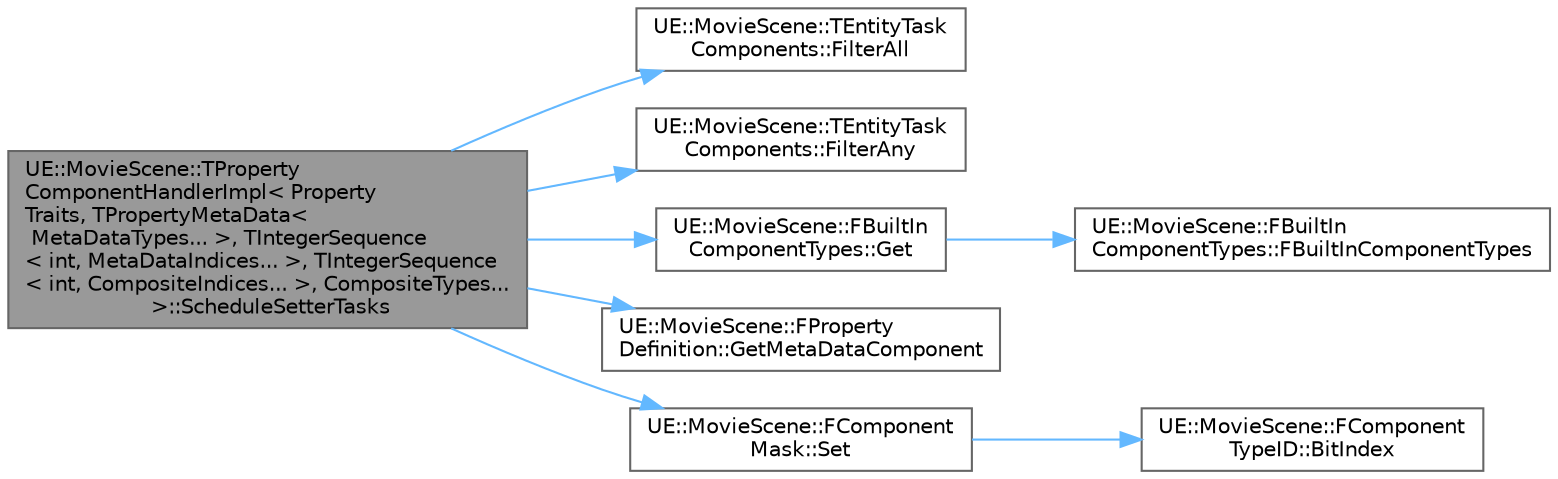 digraph "UE::MovieScene::TPropertyComponentHandlerImpl&lt; PropertyTraits, TPropertyMetaData&lt; MetaDataTypes... &gt;, TIntegerSequence&lt; int, MetaDataIndices... &gt;, TIntegerSequence&lt; int, CompositeIndices... &gt;, CompositeTypes... &gt;::ScheduleSetterTasks"
{
 // INTERACTIVE_SVG=YES
 // LATEX_PDF_SIZE
  bgcolor="transparent";
  edge [fontname=Helvetica,fontsize=10,labelfontname=Helvetica,labelfontsize=10];
  node [fontname=Helvetica,fontsize=10,shape=box,height=0.2,width=0.4];
  rankdir="LR";
  Node1 [id="Node000001",label="UE::MovieScene::TProperty\lComponentHandlerImpl\< Property\lTraits, TPropertyMetaData\<\l MetaDataTypes... \>, TIntegerSequence\l\< int, MetaDataIndices... \>, TIntegerSequence\l\< int, CompositeIndices... \>, CompositeTypes...\l \>::ScheduleSetterTasks",height=0.2,width=0.4,color="gray40", fillcolor="grey60", style="filled", fontcolor="black",tooltip="Dispatch tasks that apply any entity that matches this property type to their final values."];
  Node1 -> Node2 [id="edge1_Node000001_Node000002",color="steelblue1",style="solid",tooltip=" "];
  Node2 [id="Node000002",label="UE::MovieScene::TEntityTask\lComponents::FilterAll",height=0.2,width=0.4,color="grey40", fillcolor="white", style="filled",URL="$d2/d13/structUE_1_1MovieScene_1_1TEntityTaskComponents.html#ab5b606df493faedde27ae3a7694a3e17",tooltip="Constrain this task to only run for entities that have all the specified components or tags."];
  Node1 -> Node3 [id="edge2_Node000001_Node000003",color="steelblue1",style="solid",tooltip=" "];
  Node3 [id="Node000003",label="UE::MovieScene::TEntityTask\lComponents::FilterAny",height=0.2,width=0.4,color="grey40", fillcolor="white", style="filled",URL="$d2/d13/structUE_1_1MovieScene_1_1TEntityTaskComponents.html#a8e2eb57576a7126c73a767924bf18a19",tooltip="Constrain this task to only run for entities that have at least one of the specified components or ta..."];
  Node1 -> Node4 [id="edge3_Node000001_Node000004",color="steelblue1",style="solid",tooltip=" "];
  Node4 [id="Node000004",label="UE::MovieScene::FBuiltIn\lComponentTypes::Get",height=0.2,width=0.4,color="grey40", fillcolor="white", style="filled",URL="$d9/dc9/structUE_1_1MovieScene_1_1FBuiltInComponentTypes.html#ade08b84ebccd9dea4b822257aed32351",tooltip=" "];
  Node4 -> Node5 [id="edge4_Node000004_Node000005",color="steelblue1",style="solid",tooltip=" "];
  Node5 [id="Node000005",label="UE::MovieScene::FBuiltIn\lComponentTypes::FBuiltInComponentTypes",height=0.2,width=0.4,color="grey40", fillcolor="white", style="filled",URL="$d9/dc9/structUE_1_1MovieScene_1_1FBuiltInComponentTypes.html#af433f06ccb1bd59459db81a9a5048393",tooltip=" "];
  Node1 -> Node6 [id="edge5_Node000001_Node000006",color="steelblue1",style="solid",tooltip=" "];
  Node6 [id="Node000006",label="UE::MovieScene::FProperty\lDefinition::GetMetaDataComponent",height=0.2,width=0.4,color="grey40", fillcolor="white", style="filled",URL="$d9/dbf/structUE_1_1MovieScene_1_1FPropertyDefinition.html#abbfe03abb0344aedec02b52eb737be62",tooltip="Return a typed component ID for the meta data at the specified index."];
  Node1 -> Node7 [id="edge6_Node000001_Node000007",color="steelblue1",style="solid",tooltip=" "];
  Node7 [id="Node000007",label="UE::MovieScene::FComponent\lMask::Set",height=0.2,width=0.4,color="grey40", fillcolor="white", style="filled",URL="$db/d9a/structUE_1_1MovieScene_1_1FComponentMask.html#aad812ccdaacec71ba9686618936a0634",tooltip=" "];
  Node7 -> Node8 [id="edge7_Node000007_Node000008",color="steelblue1",style="solid",tooltip=" "];
  Node8 [id="Node000008",label="UE::MovieScene::FComponent\lTypeID::BitIndex",height=0.2,width=0.4,color="grey40", fillcolor="white", style="filled",URL="$dd/d18/structUE_1_1MovieScene_1_1FComponentTypeID.html#a392faef37471c789875eb5f95ea3e638",tooltip=" "];
}
